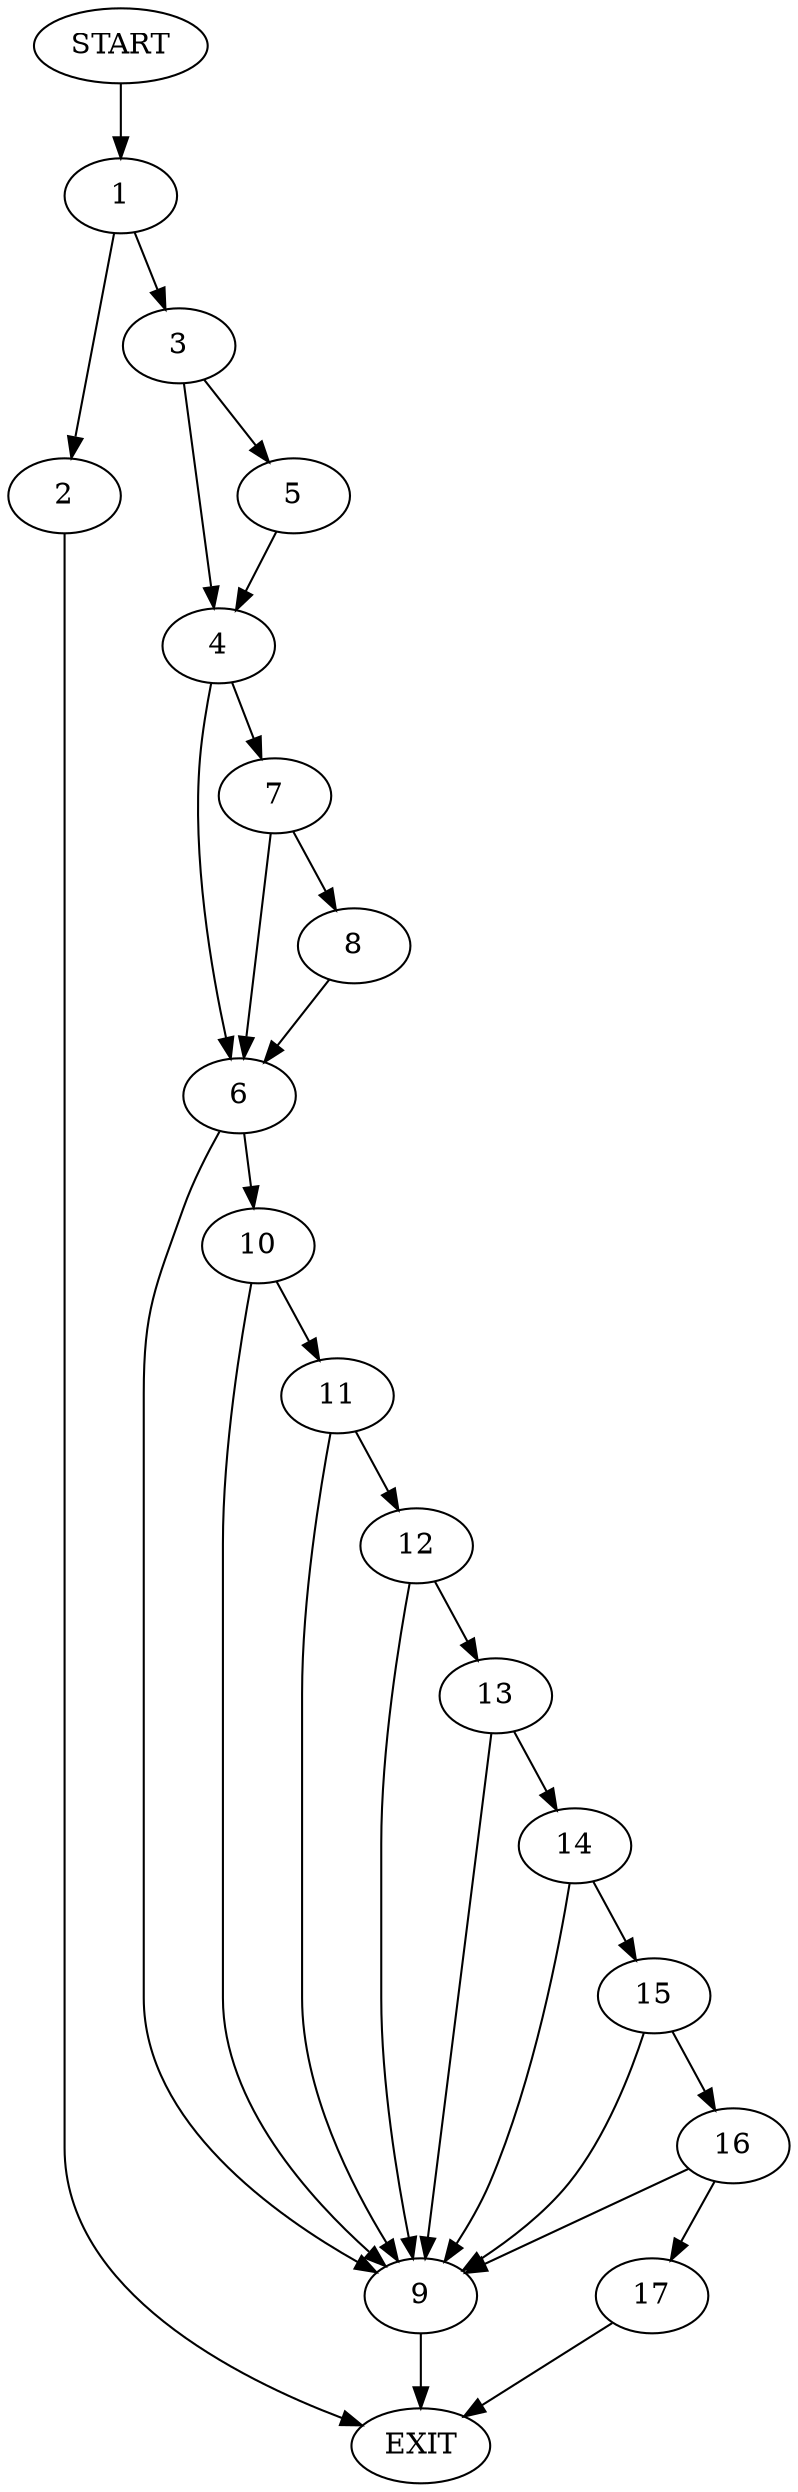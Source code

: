 digraph {
0 [label="START"]
18 [label="EXIT"]
0 -> 1
1 -> 2
1 -> 3
2 -> 18
3 -> 4
3 -> 5
4 -> 6
4 -> 7
5 -> 4
7 -> 6
7 -> 8
6 -> 9
6 -> 10
8 -> 6
9 -> 18
10 -> 9
10 -> 11
11 -> 9
11 -> 12
12 -> 9
12 -> 13
13 -> 9
13 -> 14
14 -> 9
14 -> 15
15 -> 9
15 -> 16
16 -> 9
16 -> 17
17 -> 18
}
